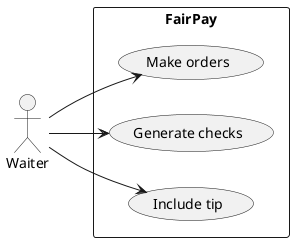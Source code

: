 @startuml Use case
left to right direction
actor "Waiter" as waiter
rectangle FairPay {
  usecase "Make orders" as makeOrders
  usecase "Generate checks" as generateChecks
  usecase "Include tip" as includeTip
}

waiter --> makeOrders
waiter --> generateChecks
waiter --> includeTip
@enduml
